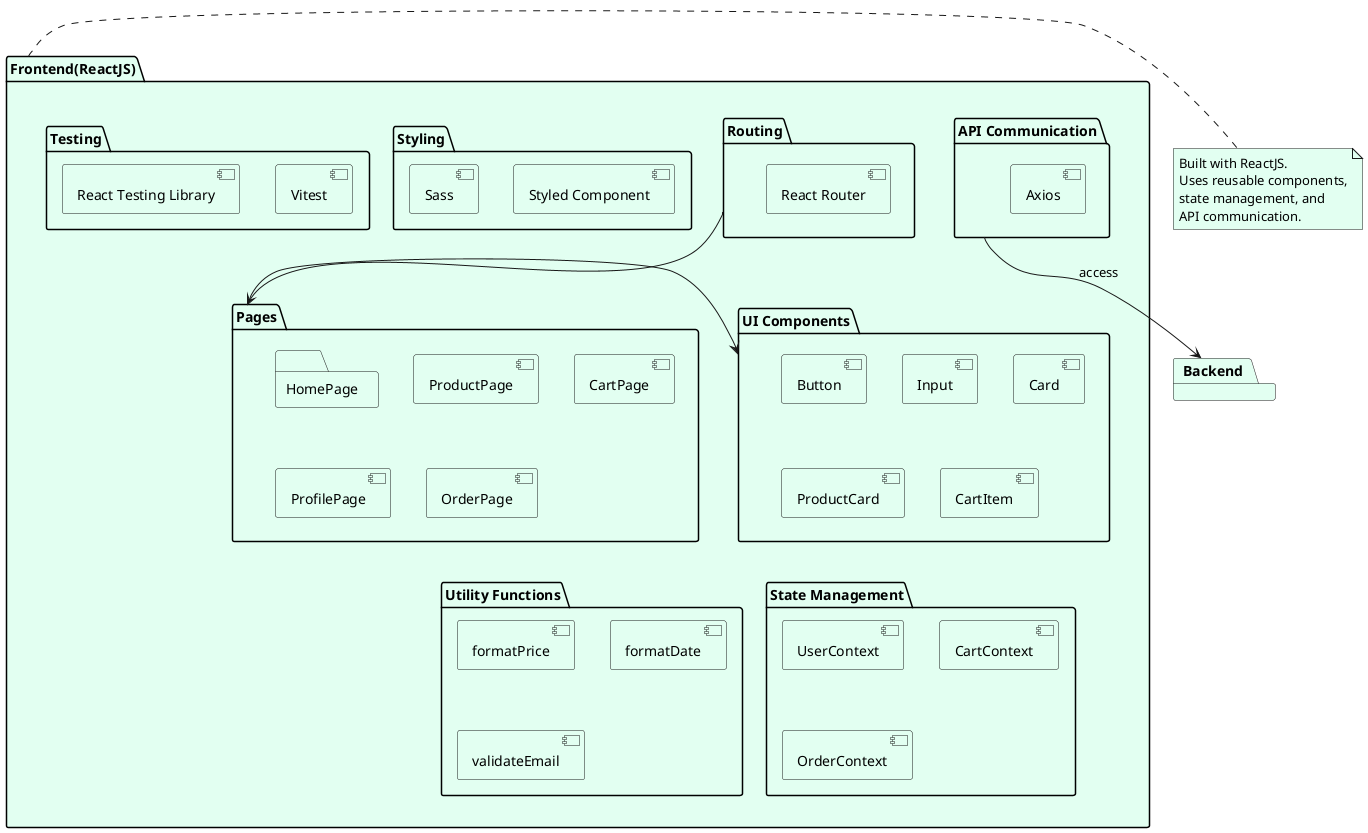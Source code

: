 @startuml
<style>
componentDiagram {
  BackGroundColor #e2fff1
}
document {
  BackGroundColor white
}
</style>

package Backend

' Ligações somente entre packages, não precisa especificar
package  Frontend(ReactJS) {
    package "UI Components" {
        [Button]
        [Input]
        [Card]
        [ProductCard]
        [CartItem]
    }

    package "Pages" {
        folder HomePage
        [ProductPage]
        [CartPage]
        [ProfilePage]
        [OrderPage]
    }

    package "State Management" {
        [UserContext]
        [CartContext]
        [OrderContext]
    }

    package "Routing" {
        [React Router]
    }

    package "API Communication" {
        [Axios]
    }

    package "Styling" {
        [Styled Component]
        [Sass]
    }

    package "Utility Functions" {
        [formatPrice]
        [formatDate]
        [validateEmail]
    }

    package "Testing" {
        [Vitest]
        [React Testing Library]
    }
}

' Relationships

"Pages" --> "UI Components"
"Routing" --> "Pages"
"API Communication" --> Backend:access

note right of "Frontend(ReactJS)"
  Built with ReactJS.
  Uses reusable components,
  state management, and
  API communication.
end note

@enduml